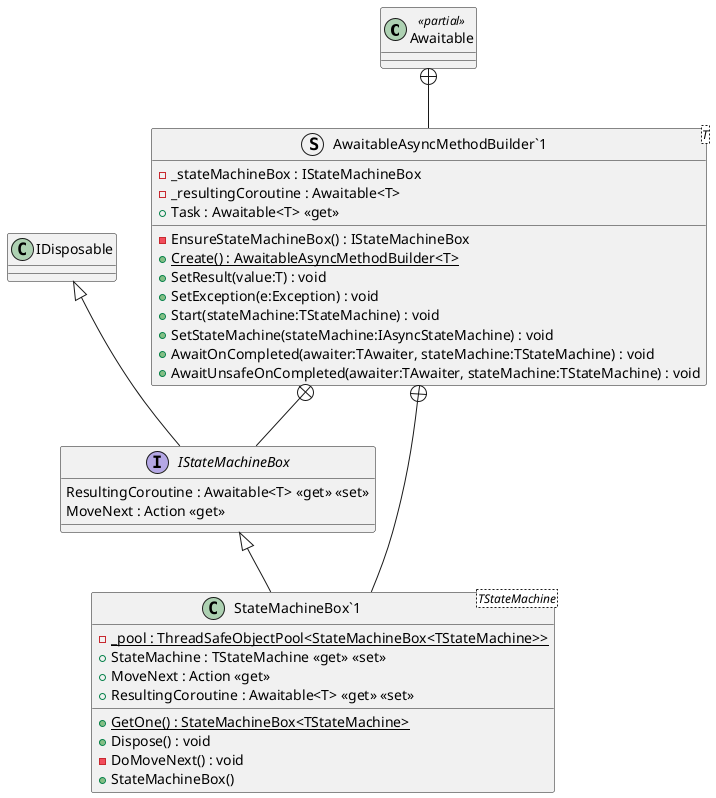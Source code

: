 @startuml
class Awaitable <<partial>> {
}
struct "AwaitableAsyncMethodBuilder`1"<T> {
    - _stateMachineBox : IStateMachineBox
    - EnsureStateMachineBox() : IStateMachineBox
    + {static} Create() : AwaitableAsyncMethodBuilder<T>
    - _resultingCoroutine : Awaitable<T>
    + Task : Awaitable<T> <<get>>
    + SetResult(value:T) : void
    + SetException(e:Exception) : void
    + Start(stateMachine:TStateMachine) : void
    + SetStateMachine(stateMachine:IAsyncStateMachine) : void
    + AwaitOnCompleted(awaiter:TAwaiter, stateMachine:TStateMachine) : void
    + AwaitUnsafeOnCompleted(awaiter:TAwaiter, stateMachine:TStateMachine) : void
}
interface IStateMachineBox {
    ResultingCoroutine : Awaitable<T> <<get>> <<set>>
    MoveNext : Action <<get>>
}
class "StateMachineBox`1"<TStateMachine> {
    {static} - _pool : ThreadSafeObjectPool<StateMachineBox<TStateMachine>>
    + {static} GetOne() : StateMachineBox<TStateMachine>
    + Dispose() : void
    + StateMachine : TStateMachine <<get>> <<set>>
    + MoveNext : Action <<get>>
    - DoMoveNext() : void
    + StateMachineBox()
    + ResultingCoroutine : Awaitable<T> <<get>> <<set>>
}
Awaitable +-- "AwaitableAsyncMethodBuilder`1"
"AwaitableAsyncMethodBuilder`1" +-- IStateMachineBox
IDisposable <|-- IStateMachineBox
"AwaitableAsyncMethodBuilder`1" +-- "StateMachineBox`1"
IStateMachineBox <|-- "StateMachineBox`1"
@enduml
